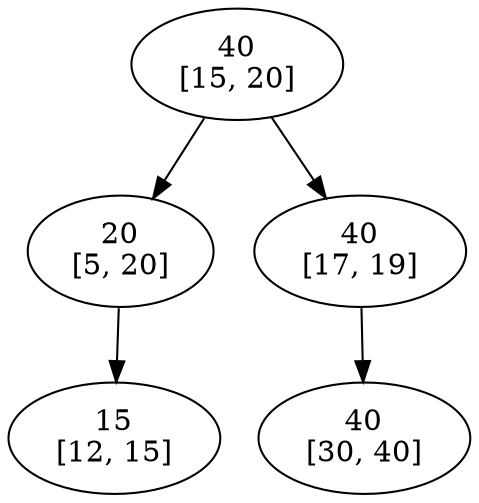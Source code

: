 digraph G {
	"40
[15, 20]" -> "20
[5, 20]"
	"40
[15, 20]" -> "40
[17, 19]"
	"20
[5, 20]" -> "15
[12, 15]"
	"40
[17, 19]" -> "40
[30, 40]"
}
